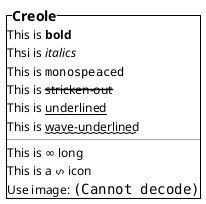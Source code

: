 @startsalt
{
    {^==Creole
        This is **bold**
        Thsi is //italics//
        This is ""monospeaced""
        This is --stricken-out--
        This is __underlined__
        This is ~~wave-underlined~~
        --test Unicode and icons--
        This is <U+221E> long
        This is a <&code> icon
        Use image: <img:logo.gif>
    } |
    {} |
    {} |
    {} |
    {}
}
@endsalt